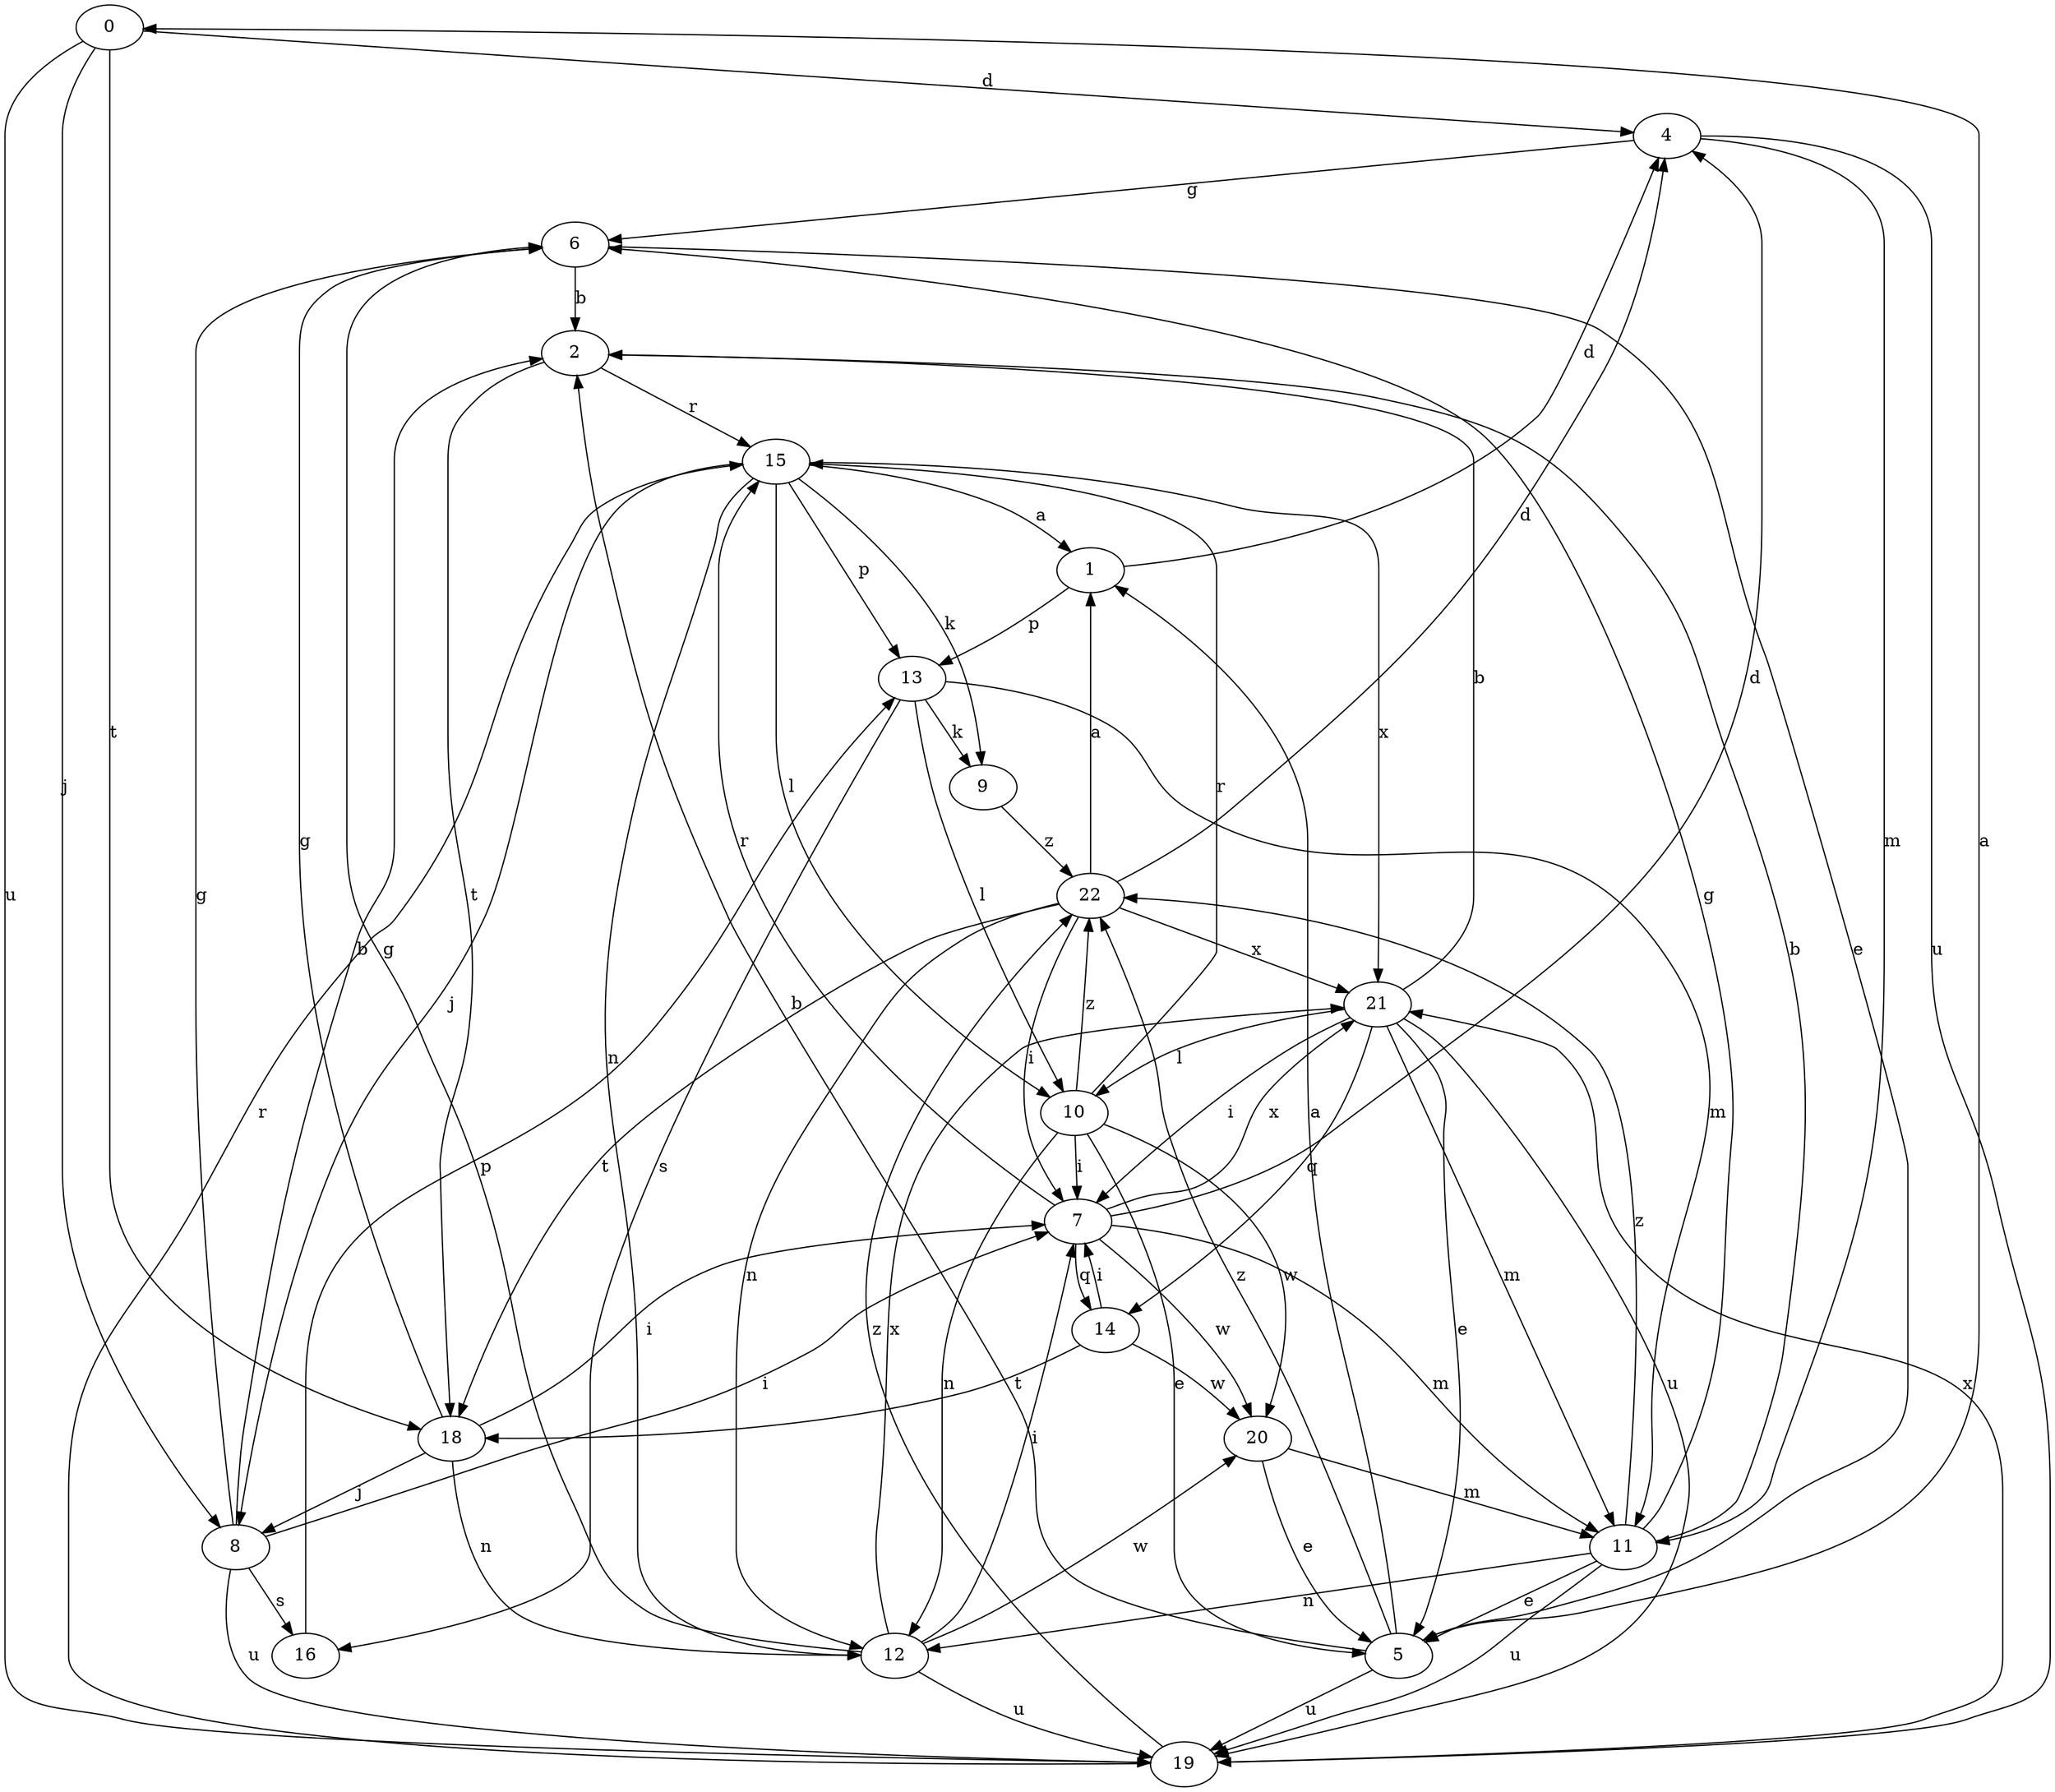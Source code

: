 strict digraph  {
0;
1;
2;
4;
5;
6;
7;
8;
9;
10;
11;
12;
13;
14;
15;
16;
18;
19;
20;
21;
22;
0 -> 4  [label=d];
0 -> 8  [label=j];
0 -> 18  [label=t];
0 -> 19  [label=u];
1 -> 4  [label=d];
1 -> 13  [label=p];
2 -> 15  [label=r];
2 -> 18  [label=t];
4 -> 6  [label=g];
4 -> 11  [label=m];
4 -> 19  [label=u];
5 -> 0  [label=a];
5 -> 1  [label=a];
5 -> 2  [label=b];
5 -> 19  [label=u];
5 -> 22  [label=z];
6 -> 2  [label=b];
6 -> 5  [label=e];
7 -> 4  [label=d];
7 -> 11  [label=m];
7 -> 14  [label=q];
7 -> 15  [label=r];
7 -> 20  [label=w];
7 -> 21  [label=x];
8 -> 2  [label=b];
8 -> 6  [label=g];
8 -> 7  [label=i];
8 -> 16  [label=s];
8 -> 19  [label=u];
9 -> 22  [label=z];
10 -> 5  [label=e];
10 -> 7  [label=i];
10 -> 12  [label=n];
10 -> 15  [label=r];
10 -> 20  [label=w];
10 -> 22  [label=z];
11 -> 2  [label=b];
11 -> 5  [label=e];
11 -> 6  [label=g];
11 -> 12  [label=n];
11 -> 19  [label=u];
11 -> 22  [label=z];
12 -> 6  [label=g];
12 -> 7  [label=i];
12 -> 19  [label=u];
12 -> 20  [label=w];
12 -> 21  [label=x];
13 -> 9  [label=k];
13 -> 10  [label=l];
13 -> 11  [label=m];
13 -> 16  [label=s];
14 -> 7  [label=i];
14 -> 18  [label=t];
14 -> 20  [label=w];
15 -> 1  [label=a];
15 -> 8  [label=j];
15 -> 9  [label=k];
15 -> 10  [label=l];
15 -> 12  [label=n];
15 -> 13  [label=p];
15 -> 21  [label=x];
16 -> 13  [label=p];
18 -> 6  [label=g];
18 -> 7  [label=i];
18 -> 8  [label=j];
18 -> 12  [label=n];
19 -> 15  [label=r];
19 -> 21  [label=x];
19 -> 22  [label=z];
20 -> 5  [label=e];
20 -> 11  [label=m];
21 -> 2  [label=b];
21 -> 5  [label=e];
21 -> 7  [label=i];
21 -> 10  [label=l];
21 -> 11  [label=m];
21 -> 14  [label=q];
21 -> 19  [label=u];
22 -> 1  [label=a];
22 -> 4  [label=d];
22 -> 7  [label=i];
22 -> 12  [label=n];
22 -> 18  [label=t];
22 -> 21  [label=x];
}
